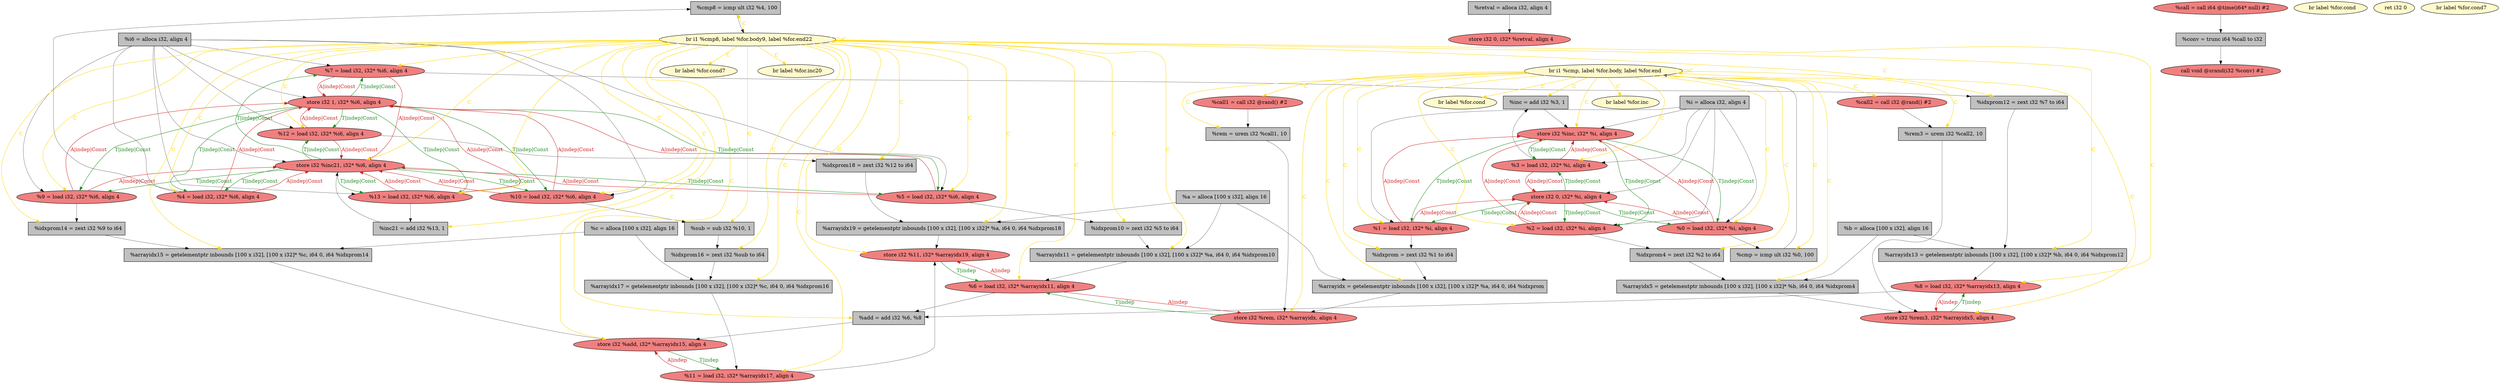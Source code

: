 
digraph G {


node63 [fillcolor=grey,label="  %cmp8 = icmp ult i32 %4, 100",shape=rectangle,style=filled ]
node61 [fillcolor=grey,label="  %inc = add i32 %3, 1",shape=rectangle,style=filled ]
node60 [fillcolor=lightcoral,label="  store i32 0, i32* %retval, align 4",shape=ellipse,style=filled ]
node59 [fillcolor=lemonchiffon,label="  br label %for.cond7",shape=ellipse,style=filled ]
node58 [fillcolor=lightcoral,label="  store i32 1, i32* %i6, align 4",shape=ellipse,style=filled ]
node55 [fillcolor=lightcoral,label="  %7 = load i32, i32* %i6, align 4",shape=ellipse,style=filled ]
node54 [fillcolor=lightcoral,label="  %3 = load i32, i32* %i, align 4",shape=ellipse,style=filled ]
node51 [fillcolor=grey,label="  %conv = trunc i64 %call to i32",shape=rectangle,style=filled ]
node48 [fillcolor=grey,label="  %inc21 = add i32 %13, 1",shape=rectangle,style=filled ]
node44 [fillcolor=lightcoral,label="  %10 = load i32, i32* %i6, align 4",shape=ellipse,style=filled ]
node43 [fillcolor=lightcoral,label="  %11 = load i32, i32* %arrayidx17, align 4",shape=ellipse,style=filled ]
node45 [fillcolor=grey,label="  %arrayidx15 = getelementptr inbounds [100 x i32], [100 x i32]* %c, i64 0, i64 %idxprom14",shape=rectangle,style=filled ]
node42 [fillcolor=lemonchiffon,label="  br label %for.inc20",shape=ellipse,style=filled ]
node39 [fillcolor=lemonchiffon,label="  br label %for.cond",shape=ellipse,style=filled ]
node37 [fillcolor=grey,label="  %idxprom14 = zext i32 %9 to i64",shape=rectangle,style=filled ]
node9 [fillcolor=grey,label="  %cmp = icmp ult i32 %0, 100",shape=rectangle,style=filled ]
node52 [fillcolor=lightcoral,label="  %0 = load i32, i32* %i, align 4",shape=ellipse,style=filled ]
node36 [fillcolor=lightcoral,label="  store i32 %inc21, i32* %i6, align 4",shape=ellipse,style=filled ]
node23 [fillcolor=grey,label="  %c = alloca [100 x i32], align 16",shape=rectangle,style=filled ]
node7 [fillcolor=grey,label="  %arrayidx = getelementptr inbounds [100 x i32], [100 x i32]* %a, i64 0, i64 %idxprom",shape=rectangle,style=filled ]
node6 [fillcolor=lightcoral,label="  store i32 %rem, i32* %arrayidx, align 4",shape=ellipse,style=filled ]
node14 [fillcolor=grey,label="  %i = alloca i32, align 4",shape=rectangle,style=filled ]
node1 [fillcolor=grey,label="  %b = alloca [100 x i32], align 16",shape=rectangle,style=filled ]
node13 [fillcolor=lightcoral,label="  %2 = load i32, i32* %i, align 4",shape=ellipse,style=filled ]
node62 [fillcolor=grey,label="  %a = alloca [100 x i32], align 16",shape=rectangle,style=filled ]
node41 [fillcolor=grey,label="  %arrayidx13 = getelementptr inbounds [100 x i32], [100 x i32]* %b, i64 0, i64 %idxprom12",shape=rectangle,style=filled ]
node12 [fillcolor=grey,label="  %i6 = alloca i32, align 4",shape=rectangle,style=filled ]
node40 [fillcolor=lemonchiffon,label="  ret i32 0",shape=ellipse,style=filled ]
node32 [fillcolor=grey,label="  %arrayidx11 = getelementptr inbounds [100 x i32], [100 x i32]* %a, i64 0, i64 %idxprom10",shape=rectangle,style=filled ]
node3 [fillcolor=lightcoral,label="  %8 = load i32, i32* %arrayidx13, align 4",shape=ellipse,style=filled ]
node5 [fillcolor=lightcoral,label="  %13 = load i32, i32* %i6, align 4",shape=ellipse,style=filled ]
node11 [fillcolor=lightcoral,label="  %call = call i64 @time(i64* null) #2",shape=ellipse,style=filled ]
node24 [fillcolor=lightcoral,label="  %9 = load i32, i32* %i6, align 4",shape=ellipse,style=filled ]
node49 [fillcolor=lightcoral,label="  %5 = load i32, i32* %i6, align 4",shape=ellipse,style=filled ]
node0 [fillcolor=grey,label="  %idxprom4 = zext i32 %2 to i64",shape=rectangle,style=filled ]
node15 [fillcolor=lemonchiffon,label="  br label %for.cond7",shape=ellipse,style=filled ]
node47 [fillcolor=grey,label="  %arrayidx17 = getelementptr inbounds [100 x i32], [100 x i32]* %c, i64 0, i64 %idxprom16",shape=rectangle,style=filled ]
node8 [fillcolor=grey,label="  %retval = alloca i32, align 4",shape=rectangle,style=filled ]
node16 [fillcolor=lightcoral,label="  %1 = load i32, i32* %i, align 4",shape=ellipse,style=filled ]
node27 [fillcolor=grey,label="  %rem = urem i32 %call1, 10",shape=rectangle,style=filled ]
node17 [fillcolor=grey,label="  %idxprom10 = zext i32 %5 to i64",shape=rectangle,style=filled ]
node31 [fillcolor=lightcoral,label="  store i32 %inc, i32* %i, align 4",shape=ellipse,style=filled ]
node18 [fillcolor=grey,label="  %arrayidx5 = getelementptr inbounds [100 x i32], [100 x i32]* %b, i64 0, i64 %idxprom4",shape=rectangle,style=filled ]
node4 [fillcolor=lightcoral,label="  %call2 = call i32 @rand() #2",shape=ellipse,style=filled ]
node19 [fillcolor=grey,label="  %sub = sub i32 %10, 1",shape=rectangle,style=filled ]
node26 [fillcolor=lightcoral,label="  %4 = load i32, i32* %i6, align 4",shape=ellipse,style=filled ]
node20 [fillcolor=lemonchiffon,label="  br label %for.cond",shape=ellipse,style=filled ]
node29 [fillcolor=lightcoral,label="  store i32 0, i32* %i, align 4",shape=ellipse,style=filled ]
node21 [fillcolor=lightcoral,label="  call void @srand(i32 %conv) #2",shape=ellipse,style=filled ]
node64 [fillcolor=grey,label="  %idxprom16 = zext i32 %sub to i64",shape=rectangle,style=filled ]
node35 [fillcolor=lightcoral,label="  store i32 %add, i32* %arrayidx15, align 4",shape=ellipse,style=filled ]
node57 [fillcolor=grey,label="  %idxprom12 = zext i32 %7 to i64",shape=rectangle,style=filled ]
node50 [fillcolor=lemonchiffon,label="  br i1 %cmp8, label %for.body9, label %for.end22",shape=ellipse,style=filled ]
node22 [fillcolor=lightcoral,label="  %call1 = call i32 @rand() #2",shape=ellipse,style=filled ]
node53 [fillcolor=lemonchiffon,label="  br i1 %cmp, label %for.body, label %for.end",shape=ellipse,style=filled ]
node38 [fillcolor=grey,label="  %idxprom18 = zext i32 %12 to i64",shape=rectangle,style=filled ]
node33 [fillcolor=grey,label="  %add = add i32 %6, %8",shape=rectangle,style=filled ]
node2 [fillcolor=lightcoral,label="  store i32 %rem3, i32* %arrayidx5, align 4",shape=ellipse,style=filled ]
node25 [fillcolor=lightcoral,label="  %12 = load i32, i32* %i6, align 4",shape=ellipse,style=filled ]
node28 [fillcolor=lightcoral,label="  %6 = load i32, i32* %arrayidx11, align 4",shape=ellipse,style=filled ]
node30 [fillcolor=grey,label="  %rem3 = urem i32 %call2, 10",shape=rectangle,style=filled ]
node56 [fillcolor=lemonchiffon,label="  br label %for.inc",shape=ellipse,style=filled ]
node46 [fillcolor=grey,label="  %arrayidx19 = getelementptr inbounds [100 x i32], [100 x i32]* %a, i64 0, i64 %idxprom18",shape=rectangle,style=filled ]
node10 [fillcolor=grey,label="  %idxprom = zext i32 %1 to i64",shape=rectangle,style=filled ]
node34 [fillcolor=lightcoral,label="  store i32 %11, i32* %arrayidx19, align 4",shape=ellipse,style=filled ]

node54->node31 [style=solid,color=firebrick3,label="A|indep|Const",penwidth=1.0,fontcolor=firebrick3 ]
node58->node55 [style=solid,color=forestgreen,label="T|indep|Const",penwidth=1.0,fontcolor=forestgreen ]
node28->node6 [style=solid,color=firebrick3,label="A|indep",penwidth=1.0,fontcolor=firebrick3 ]
node6->node28 [style=solid,color=forestgreen,label="T|indep",penwidth=1.0,fontcolor=forestgreen ]
node5->node58 [style=solid,color=firebrick3,label="A|indep|Const",penwidth=1.0,fontcolor=firebrick3 ]
node11->node51 [style=solid,color=black,label="",penwidth=0.5,fontcolor=black ]
node44->node36 [style=solid,color=firebrick3,label="A|indep|Const",penwidth=1.0,fontcolor=firebrick3 ]
node53->node9 [style=solid,color=gold,label="C",penwidth=1.0,fontcolor=gold ]
node30->node2 [style=solid,color=black,label="",penwidth=0.5,fontcolor=black ]
node10->node7 [style=solid,color=black,label="",penwidth=0.5,fontcolor=black ]
node38->node46 [style=solid,color=black,label="",penwidth=0.5,fontcolor=black ]
node16->node10 [style=solid,color=black,label="",penwidth=0.5,fontcolor=black ]
node61->node31 [style=solid,color=black,label="",penwidth=0.5,fontcolor=black ]
node44->node19 [style=solid,color=black,label="",penwidth=0.5,fontcolor=black ]
node22->node27 [style=solid,color=black,label="",penwidth=0.5,fontcolor=black ]
node62->node32 [style=solid,color=black,label="",penwidth=0.5,fontcolor=black ]
node28->node33 [style=solid,color=black,label="",penwidth=0.5,fontcolor=black ]
node58->node24 [style=solid,color=forestgreen,label="T|indep|Const",penwidth=1.0,fontcolor=forestgreen ]
node50->node43 [style=solid,color=gold,label="C",penwidth=1.0,fontcolor=gold ]
node55->node57 [style=solid,color=black,label="",penwidth=0.5,fontcolor=black ]
node23->node47 [style=solid,color=black,label="",penwidth=0.5,fontcolor=black ]
node62->node7 [style=solid,color=black,label="",penwidth=0.5,fontcolor=black ]
node1->node18 [style=solid,color=black,label="",penwidth=0.5,fontcolor=black ]
node1->node41 [style=solid,color=black,label="",penwidth=0.5,fontcolor=black ]
node32->node28 [style=solid,color=black,label="",penwidth=0.5,fontcolor=black ]
node26->node63 [style=solid,color=black,label="",penwidth=0.5,fontcolor=black ]
node53->node22 [style=solid,color=gold,label="C",penwidth=1.0,fontcolor=gold ]
node36->node55 [style=solid,color=forestgreen,label="T|indep|Const",penwidth=1.0,fontcolor=forestgreen ]
node63->node50 [style=solid,color=black,label="",penwidth=0.5,fontcolor=black ]
node46->node34 [style=solid,color=black,label="",penwidth=0.5,fontcolor=black ]
node41->node3 [style=solid,color=black,label="",penwidth=0.5,fontcolor=black ]
node57->node41 [style=solid,color=black,label="",penwidth=0.5,fontcolor=black ]
node50->node37 [style=solid,color=gold,label="C",penwidth=1.0,fontcolor=gold ]
node3->node2 [style=solid,color=firebrick3,label="A|indep",penwidth=1.0,fontcolor=firebrick3 ]
node2->node3 [style=solid,color=forestgreen,label="T|indep",penwidth=1.0,fontcolor=forestgreen ]
node24->node58 [style=solid,color=firebrick3,label="A|indep|Const",penwidth=1.0,fontcolor=firebrick3 ]
node50->node28 [style=solid,color=gold,label="C",penwidth=1.0,fontcolor=gold ]
node31->node54 [style=solid,color=forestgreen,label="T|indep|Const",penwidth=1.0,fontcolor=forestgreen ]
node16->node31 [style=solid,color=firebrick3,label="A|indep|Const",penwidth=1.0,fontcolor=firebrick3 ]
node23->node45 [style=solid,color=black,label="",penwidth=0.5,fontcolor=black ]
node19->node64 [style=solid,color=black,label="",penwidth=0.5,fontcolor=black ]
node53->node16 [style=solid,color=gold,label="C",penwidth=1.0,fontcolor=gold ]
node58->node49 [style=solid,color=forestgreen,label="T|indep|Const",penwidth=1.0,fontcolor=forestgreen ]
node36->node25 [style=solid,color=forestgreen,label="T|indep|Const",penwidth=1.0,fontcolor=forestgreen ]
node62->node46 [style=solid,color=black,label="",penwidth=0.5,fontcolor=black ]
node9->node53 [style=solid,color=black,label="",penwidth=0.5,fontcolor=black ]
node3->node33 [style=solid,color=black,label="",penwidth=0.5,fontcolor=black ]
node50->node47 [style=solid,color=gold,label="C",penwidth=1.0,fontcolor=gold ]
node52->node9 [style=solid,color=black,label="",penwidth=0.5,fontcolor=black ]
node12->node49 [style=solid,color=black,label="",penwidth=0.5,fontcolor=black ]
node25->node38 [style=solid,color=black,label="",penwidth=0.5,fontcolor=black ]
node33->node35 [style=solid,color=black,label="",penwidth=0.5,fontcolor=black ]
node24->node37 [style=solid,color=black,label="",penwidth=0.5,fontcolor=black ]
node50->node5 [style=solid,color=gold,label="C",penwidth=1.0,fontcolor=gold ]
node36->node49 [style=solid,color=forestgreen,label="T|indep|Const",penwidth=1.0,fontcolor=forestgreen ]
node14->node13 [style=solid,color=black,label="",penwidth=0.5,fontcolor=black ]
node28->node34 [style=solid,color=firebrick3,label="A|indep",penwidth=1.0,fontcolor=firebrick3 ]
node50->node25 [style=solid,color=gold,label="C",penwidth=1.0,fontcolor=gold ]
node50->node17 [style=solid,color=gold,label="C",penwidth=1.0,fontcolor=gold ]
node36->node5 [style=solid,color=forestgreen,label="T|indep|Const",penwidth=1.0,fontcolor=forestgreen ]
node50->node36 [style=solid,color=gold,label="C",penwidth=1.0,fontcolor=gold ]
node53->node53 [style=solid,color=gold,label="C",penwidth=1.0,fontcolor=gold ]
node13->node29 [style=solid,color=firebrick3,label="A|indep|Const",penwidth=1.0,fontcolor=firebrick3 ]
node51->node21 [style=solid,color=black,label="",penwidth=0.5,fontcolor=black ]
node37->node45 [style=solid,color=black,label="",penwidth=0.5,fontcolor=black ]
node58->node25 [style=solid,color=forestgreen,label="T|indep|Const",penwidth=1.0,fontcolor=forestgreen ]
node25->node58 [style=solid,color=firebrick3,label="A|indep|Const",penwidth=1.0,fontcolor=firebrick3 ]
node43->node34 [style=solid,color=black,label="",penwidth=0.5,fontcolor=black ]
node36->node24 [style=solid,color=forestgreen,label="T|indep|Const",penwidth=1.0,fontcolor=forestgreen ]
node44->node58 [style=solid,color=firebrick3,label="A|indep|Const",penwidth=1.0,fontcolor=firebrick3 ]
node5->node36 [style=solid,color=firebrick3,label="A|indep|Const",penwidth=1.0,fontcolor=firebrick3 ]
node50->node49 [style=solid,color=gold,label="C",penwidth=1.0,fontcolor=gold ]
node31->node16 [style=solid,color=forestgreen,label="T|indep|Const",penwidth=1.0,fontcolor=forestgreen ]
node50->node42 [style=solid,color=gold,label="C",penwidth=1.0,fontcolor=gold ]
node50->node41 [style=solid,color=gold,label="C",penwidth=1.0,fontcolor=gold ]
node12->node44 [style=solid,color=black,label="",penwidth=0.5,fontcolor=black ]
node12->node36 [style=solid,color=black,label="",penwidth=0.5,fontcolor=black ]
node53->node30 [style=solid,color=gold,label="C",penwidth=1.0,fontcolor=gold ]
node50->node19 [style=solid,color=gold,label="C",penwidth=1.0,fontcolor=gold ]
node29->node16 [style=solid,color=forestgreen,label="T|indep|Const",penwidth=1.0,fontcolor=forestgreen ]
node53->node52 [style=solid,color=gold,label="C",penwidth=1.0,fontcolor=gold ]
node36->node26 [style=solid,color=forestgreen,label="T|indep|Const",penwidth=1.0,fontcolor=forestgreen ]
node50->node33 [style=solid,color=gold,label="C",penwidth=1.0,fontcolor=gold ]
node50->node59 [style=solid,color=gold,label="C",penwidth=1.0,fontcolor=gold ]
node49->node36 [style=solid,color=firebrick3,label="A|indep|Const",penwidth=1.0,fontcolor=firebrick3 ]
node5->node48 [style=solid,color=black,label="",penwidth=0.5,fontcolor=black ]
node53->node6 [style=solid,color=gold,label="C",penwidth=1.0,fontcolor=gold ]
node50->node26 [style=solid,color=gold,label="C",penwidth=1.0,fontcolor=gold ]
node50->node48 [style=solid,color=gold,label="C",penwidth=1.0,fontcolor=gold ]
node12->node58 [style=solid,color=black,label="",penwidth=0.5,fontcolor=black ]
node8->node60 [style=solid,color=black,label="",penwidth=0.5,fontcolor=black ]
node53->node4 [style=solid,color=gold,label="C",penwidth=1.0,fontcolor=gold ]
node53->node0 [style=solid,color=gold,label="C",penwidth=1.0,fontcolor=gold ]
node7->node6 [style=solid,color=black,label="",penwidth=0.5,fontcolor=black ]
node58->node5 [style=solid,color=forestgreen,label="T|indep|Const",penwidth=1.0,fontcolor=forestgreen ]
node29->node13 [style=solid,color=forestgreen,label="T|indep|Const",penwidth=1.0,fontcolor=forestgreen ]
node14->node16 [style=solid,color=black,label="",penwidth=0.5,fontcolor=black ]
node50->node44 [style=solid,color=gold,label="C",penwidth=1.0,fontcolor=gold ]
node53->node56 [style=solid,color=gold,label="C",penwidth=1.0,fontcolor=gold ]
node36->node44 [style=solid,color=forestgreen,label="T|indep|Const",penwidth=1.0,fontcolor=forestgreen ]
node53->node31 [style=solid,color=gold,label="C",penwidth=1.0,fontcolor=gold ]
node0->node18 [style=solid,color=black,label="",penwidth=0.5,fontcolor=black ]
node34->node28 [style=solid,color=forestgreen,label="T|indep",penwidth=1.0,fontcolor=forestgreen ]
node49->node58 [style=solid,color=firebrick3,label="A|indep|Const",penwidth=1.0,fontcolor=firebrick3 ]
node50->node64 [style=solid,color=gold,label="C",penwidth=1.0,fontcolor=gold ]
node12->node24 [style=solid,color=black,label="",penwidth=0.5,fontcolor=black ]
node26->node36 [style=solid,color=firebrick3,label="A|indep|Const",penwidth=1.0,fontcolor=firebrick3 ]
node53->node13 [style=solid,color=gold,label="C",penwidth=1.0,fontcolor=gold ]
node17->node32 [style=solid,color=black,label="",penwidth=0.5,fontcolor=black ]
node54->node29 [style=solid,color=firebrick3,label="A|indep|Const",penwidth=1.0,fontcolor=firebrick3 ]
node55->node58 [style=solid,color=firebrick3,label="A|indep|Const",penwidth=1.0,fontcolor=firebrick3 ]
node14->node54 [style=solid,color=black,label="",penwidth=0.5,fontcolor=black ]
node53->node10 [style=solid,color=gold,label="C",penwidth=1.0,fontcolor=gold ]
node53->node7 [style=solid,color=gold,label="C",penwidth=1.0,fontcolor=gold ]
node53->node27 [style=solid,color=gold,label="C",penwidth=1.0,fontcolor=gold ]
node50->node57 [style=solid,color=gold,label="C",penwidth=1.0,fontcolor=gold ]
node50->node46 [style=solid,color=gold,label="C",penwidth=1.0,fontcolor=gold ]
node58->node44 [style=solid,color=forestgreen,label="T|indep|Const",penwidth=1.0,fontcolor=forestgreen ]
node53->node18 [style=solid,color=gold,label="C",penwidth=1.0,fontcolor=gold ]
node53->node54 [style=solid,color=gold,label="C",penwidth=1.0,fontcolor=gold ]
node13->node0 [style=solid,color=black,label="",penwidth=0.5,fontcolor=black ]
node12->node26 [style=solid,color=black,label="",penwidth=0.5,fontcolor=black ]
node50->node38 [style=solid,color=gold,label="C",penwidth=1.0,fontcolor=gold ]
node50->node24 [style=solid,color=gold,label="C",penwidth=1.0,fontcolor=gold ]
node50->node32 [style=solid,color=gold,label="C",penwidth=1.0,fontcolor=gold ]
node12->node55 [style=solid,color=black,label="",penwidth=0.5,fontcolor=black ]
node53->node61 [style=solid,color=gold,label="C",penwidth=1.0,fontcolor=gold ]
node50->node55 [style=solid,color=gold,label="C",penwidth=1.0,fontcolor=gold ]
node48->node36 [style=solid,color=black,label="",penwidth=0.5,fontcolor=black ]
node50->node34 [style=solid,color=gold,label="C",penwidth=1.0,fontcolor=gold ]
node31->node13 [style=solid,color=forestgreen,label="T|indep|Const",penwidth=1.0,fontcolor=forestgreen ]
node16->node29 [style=solid,color=firebrick3,label="A|indep|Const",penwidth=1.0,fontcolor=firebrick3 ]
node13->node31 [style=solid,color=firebrick3,label="A|indep|Const",penwidth=1.0,fontcolor=firebrick3 ]
node29->node54 [style=solid,color=forestgreen,label="T|indep|Const",penwidth=1.0,fontcolor=forestgreen ]
node52->node31 [style=solid,color=firebrick3,label="A|indep|Const",penwidth=1.0,fontcolor=firebrick3 ]
node35->node43 [style=solid,color=forestgreen,label="T|indep",penwidth=1.0,fontcolor=forestgreen ]
node50->node50 [style=solid,color=gold,label="C",penwidth=1.0,fontcolor=gold ]
node53->node20 [style=solid,color=gold,label="C",penwidth=1.0,fontcolor=gold ]
node54->node61 [style=solid,color=black,label="",penwidth=0.5,fontcolor=black ]
node49->node17 [style=solid,color=black,label="",penwidth=0.5,fontcolor=black ]
node43->node35 [style=solid,color=firebrick3,label="A|indep",penwidth=1.0,fontcolor=firebrick3 ]
node55->node36 [style=solid,color=firebrick3,label="A|indep|Const",penwidth=1.0,fontcolor=firebrick3 ]
node50->node63 [style=solid,color=gold,label="C",penwidth=1.0,fontcolor=gold ]
node24->node36 [style=solid,color=firebrick3,label="A|indep|Const",penwidth=1.0,fontcolor=firebrick3 ]
node14->node31 [style=solid,color=black,label="",penwidth=0.5,fontcolor=black ]
node29->node52 [style=solid,color=forestgreen,label="T|indep|Const",penwidth=1.0,fontcolor=forestgreen ]
node50->node35 [style=solid,color=gold,label="C",penwidth=1.0,fontcolor=gold ]
node26->node58 [style=solid,color=firebrick3,label="A|indep|Const",penwidth=1.0,fontcolor=firebrick3 ]
node4->node30 [style=solid,color=black,label="",penwidth=0.5,fontcolor=black ]
node58->node26 [style=solid,color=forestgreen,label="T|indep|Const",penwidth=1.0,fontcolor=forestgreen ]
node27->node6 [style=solid,color=black,label="",penwidth=0.5,fontcolor=black ]
node50->node45 [style=solid,color=gold,label="C",penwidth=1.0,fontcolor=gold ]
node50->node3 [style=solid,color=gold,label="C",penwidth=1.0,fontcolor=gold ]
node31->node52 [style=solid,color=forestgreen,label="T|indep|Const",penwidth=1.0,fontcolor=forestgreen ]
node18->node2 [style=solid,color=black,label="",penwidth=0.5,fontcolor=black ]
node47->node43 [style=solid,color=black,label="",penwidth=0.5,fontcolor=black ]
node64->node47 [style=solid,color=black,label="",penwidth=0.5,fontcolor=black ]
node14->node29 [style=solid,color=black,label="",penwidth=0.5,fontcolor=black ]
node52->node29 [style=solid,color=firebrick3,label="A|indep|Const",penwidth=1.0,fontcolor=firebrick3 ]
node45->node35 [style=solid,color=black,label="",penwidth=0.5,fontcolor=black ]
node14->node52 [style=solid,color=black,label="",penwidth=0.5,fontcolor=black ]
node53->node2 [style=solid,color=gold,label="C",penwidth=1.0,fontcolor=gold ]
node25->node36 [style=solid,color=firebrick3,label="A|indep|Const",penwidth=1.0,fontcolor=firebrick3 ]
node12->node25 [style=solid,color=black,label="",penwidth=0.5,fontcolor=black ]
node12->node5 [style=solid,color=black,label="",penwidth=0.5,fontcolor=black ]


}
